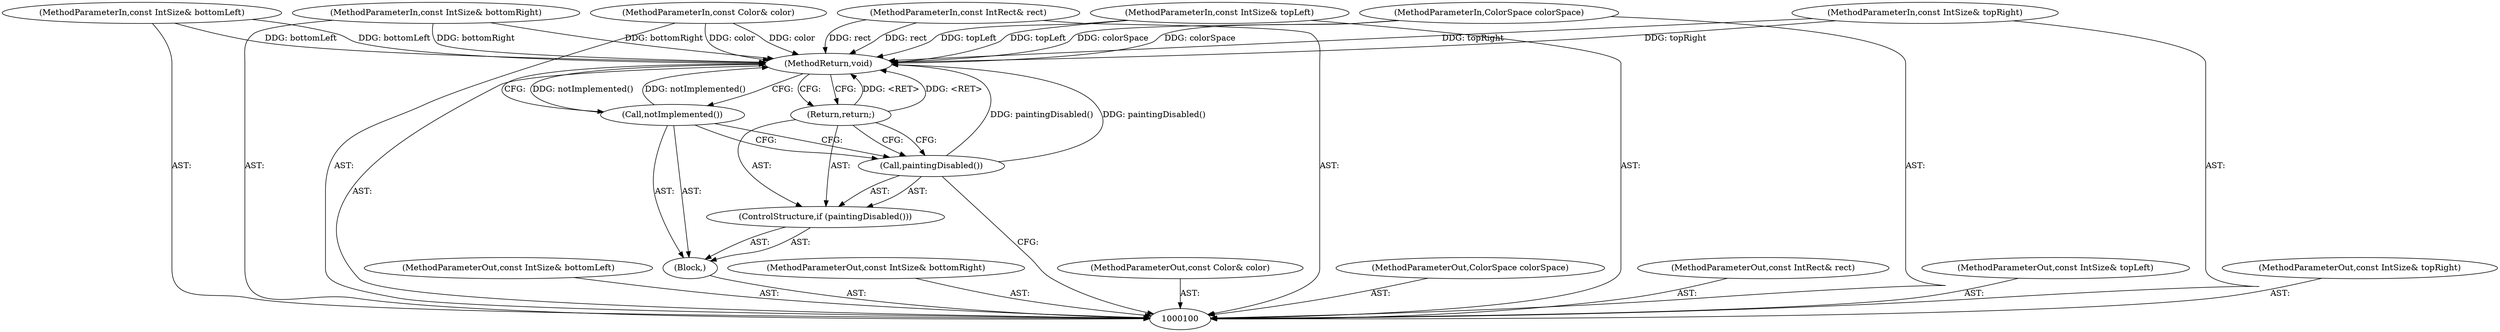 digraph "1_Chrome_adb3498ca0b69561d8c6b60bab641de4b0e37dbf_5" {
"1000113" [label="(MethodReturn,void)"];
"1000104" [label="(MethodParameterIn,const IntSize& bottomLeft)"];
"1000129" [label="(MethodParameterOut,const IntSize& bottomLeft)"];
"1000105" [label="(MethodParameterIn,const IntSize& bottomRight)"];
"1000130" [label="(MethodParameterOut,const IntSize& bottomRight)"];
"1000106" [label="(MethodParameterIn,const Color& color)"];
"1000131" [label="(MethodParameterOut,const Color& color)"];
"1000107" [label="(MethodParameterIn,ColorSpace colorSpace)"];
"1000132" [label="(MethodParameterOut,ColorSpace colorSpace)"];
"1000101" [label="(MethodParameterIn,const IntRect& rect)"];
"1000126" [label="(MethodParameterOut,const IntRect& rect)"];
"1000102" [label="(MethodParameterIn,const IntSize& topLeft)"];
"1000127" [label="(MethodParameterOut,const IntSize& topLeft)"];
"1000103" [label="(MethodParameterIn,const IntSize& topRight)"];
"1000128" [label="(MethodParameterOut,const IntSize& topRight)"];
"1000108" [label="(Block,)"];
"1000109" [label="(ControlStructure,if (paintingDisabled()))"];
"1000110" [label="(Call,paintingDisabled())"];
"1000111" [label="(Return,return;)"];
"1000112" [label="(Call,notImplemented())"];
"1000113" -> "1000100"  [label="AST: "];
"1000113" -> "1000111"  [label="CFG: "];
"1000113" -> "1000112"  [label="CFG: "];
"1000111" -> "1000113"  [label="DDG: <RET>"];
"1000107" -> "1000113"  [label="DDG: colorSpace"];
"1000104" -> "1000113"  [label="DDG: bottomLeft"];
"1000105" -> "1000113"  [label="DDG: bottomRight"];
"1000103" -> "1000113"  [label="DDG: topRight"];
"1000106" -> "1000113"  [label="DDG: color"];
"1000102" -> "1000113"  [label="DDG: topLeft"];
"1000112" -> "1000113"  [label="DDG: notImplemented()"];
"1000101" -> "1000113"  [label="DDG: rect"];
"1000110" -> "1000113"  [label="DDG: paintingDisabled()"];
"1000104" -> "1000100"  [label="AST: "];
"1000104" -> "1000113"  [label="DDG: bottomLeft"];
"1000129" -> "1000100"  [label="AST: "];
"1000105" -> "1000100"  [label="AST: "];
"1000105" -> "1000113"  [label="DDG: bottomRight"];
"1000130" -> "1000100"  [label="AST: "];
"1000106" -> "1000100"  [label="AST: "];
"1000106" -> "1000113"  [label="DDG: color"];
"1000131" -> "1000100"  [label="AST: "];
"1000107" -> "1000100"  [label="AST: "];
"1000107" -> "1000113"  [label="DDG: colorSpace"];
"1000132" -> "1000100"  [label="AST: "];
"1000101" -> "1000100"  [label="AST: "];
"1000101" -> "1000113"  [label="DDG: rect"];
"1000126" -> "1000100"  [label="AST: "];
"1000102" -> "1000100"  [label="AST: "];
"1000102" -> "1000113"  [label="DDG: topLeft"];
"1000127" -> "1000100"  [label="AST: "];
"1000103" -> "1000100"  [label="AST: "];
"1000103" -> "1000113"  [label="DDG: topRight"];
"1000128" -> "1000100"  [label="AST: "];
"1000108" -> "1000100"  [label="AST: "];
"1000109" -> "1000108"  [label="AST: "];
"1000112" -> "1000108"  [label="AST: "];
"1000109" -> "1000108"  [label="AST: "];
"1000110" -> "1000109"  [label="AST: "];
"1000111" -> "1000109"  [label="AST: "];
"1000110" -> "1000109"  [label="AST: "];
"1000110" -> "1000100"  [label="CFG: "];
"1000111" -> "1000110"  [label="CFG: "];
"1000112" -> "1000110"  [label="CFG: "];
"1000110" -> "1000113"  [label="DDG: paintingDisabled()"];
"1000111" -> "1000109"  [label="AST: "];
"1000111" -> "1000110"  [label="CFG: "];
"1000113" -> "1000111"  [label="CFG: "];
"1000111" -> "1000113"  [label="DDG: <RET>"];
"1000112" -> "1000108"  [label="AST: "];
"1000112" -> "1000110"  [label="CFG: "];
"1000113" -> "1000112"  [label="CFG: "];
"1000112" -> "1000113"  [label="DDG: notImplemented()"];
}
